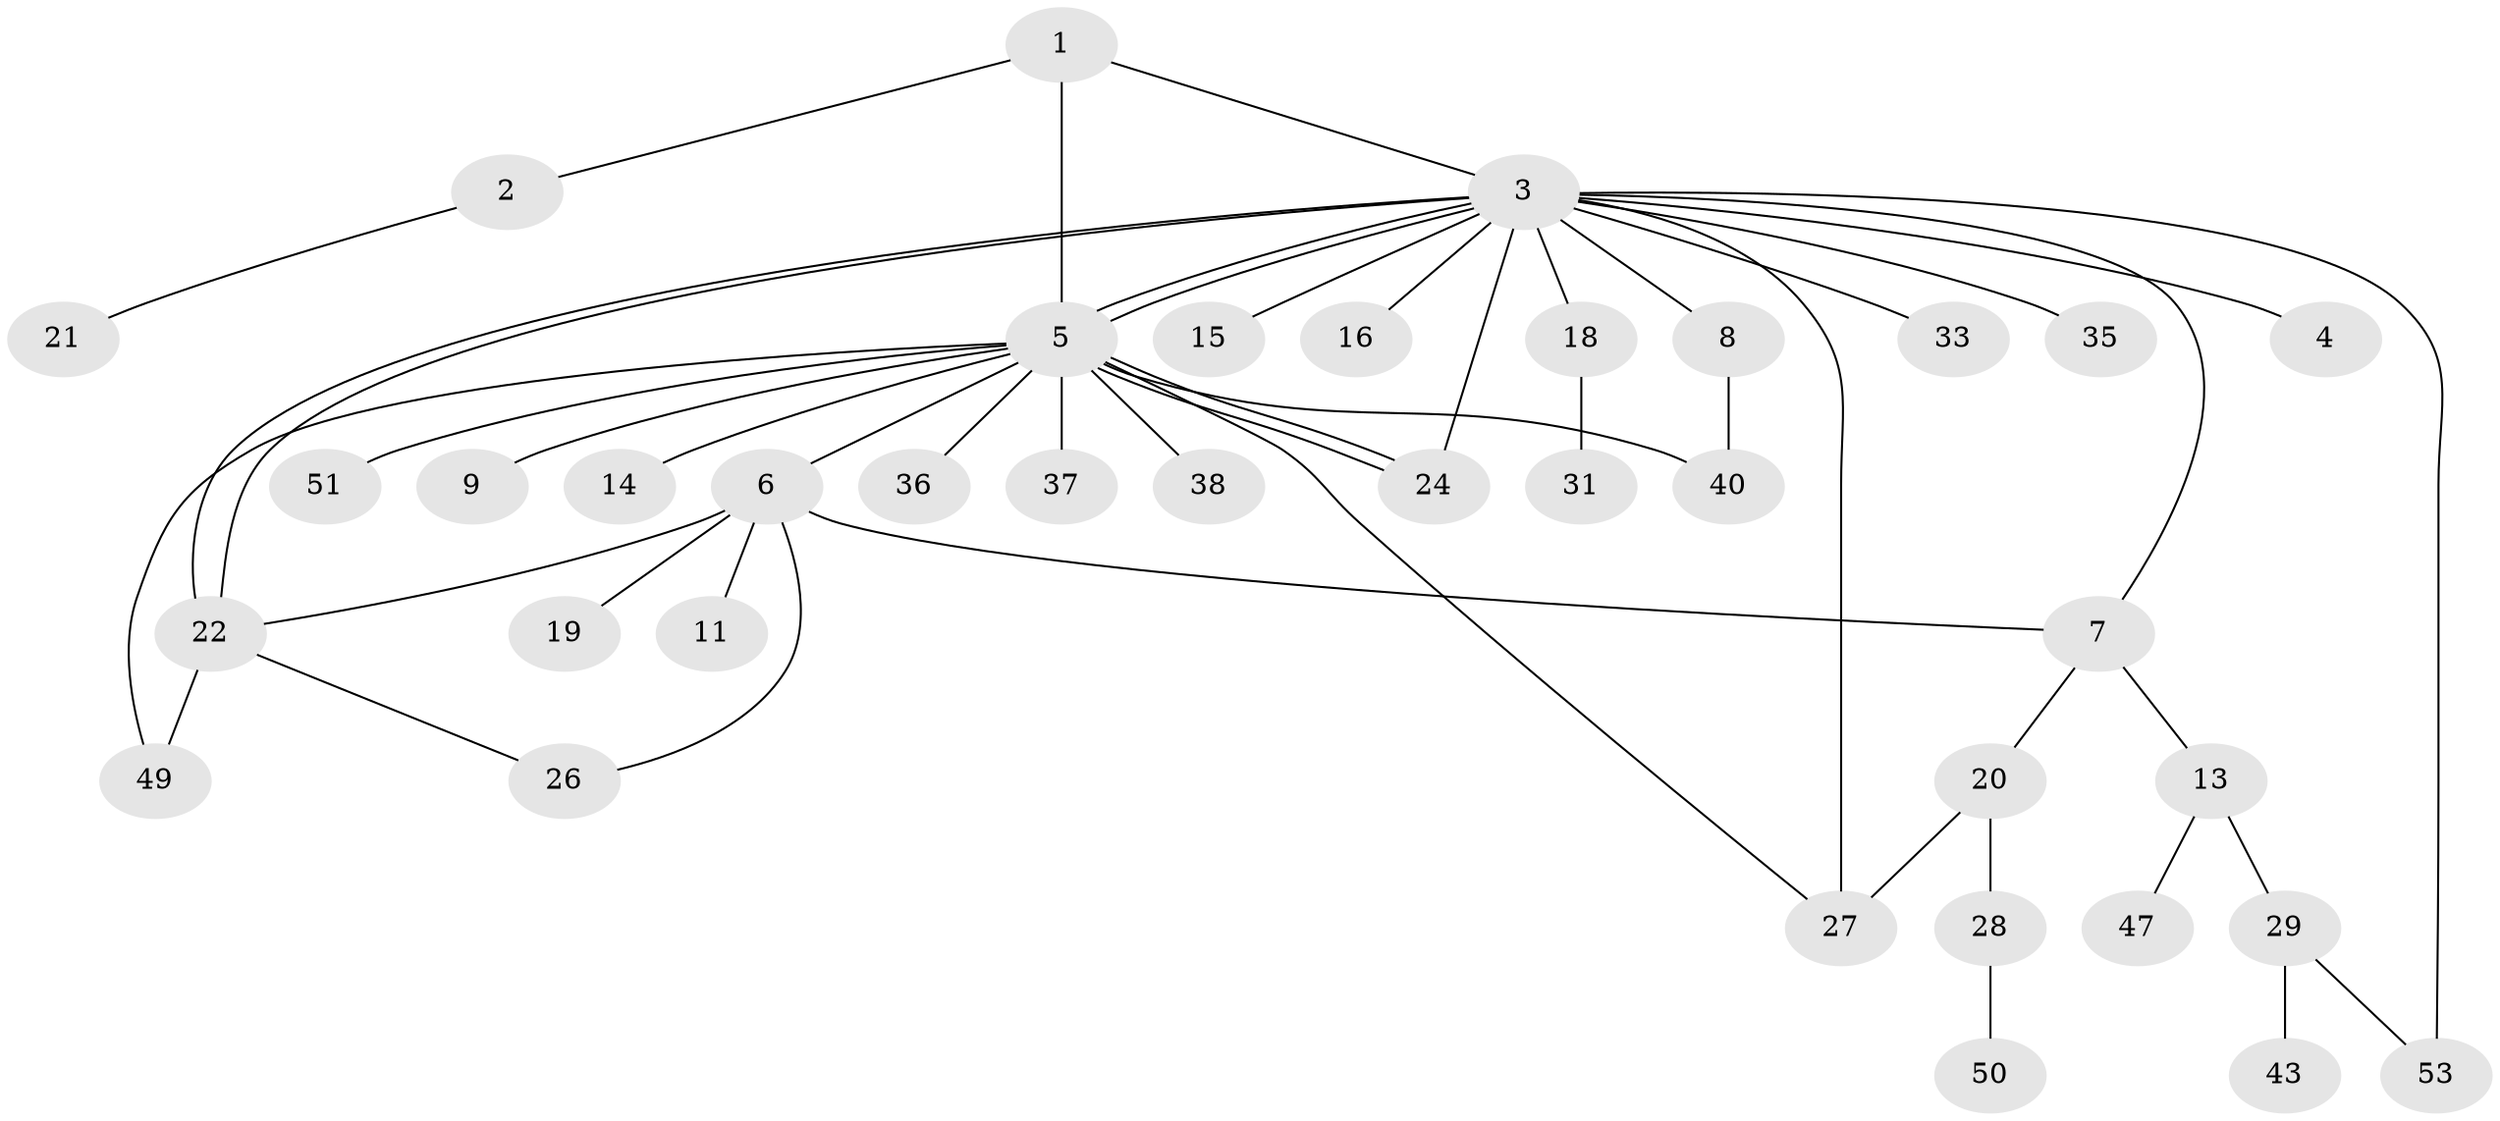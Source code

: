 // original degree distribution, {3: 0.18518518518518517, 15: 0.018518518518518517, 1: 0.3888888888888889, 16: 0.018518518518518517, 6: 0.018518518518518517, 4: 0.09259259259259259, 2: 0.2777777777777778}
// Generated by graph-tools (version 1.1) at 2025/11/02/27/25 16:11:10]
// undirected, 37 vertices, 49 edges
graph export_dot {
graph [start="1"]
  node [color=gray90,style=filled];
  1;
  2 [super="+39"];
  3 [super="+46"];
  4;
  5 [super="+12"];
  6 [super="+10"];
  7 [super="+45"];
  8 [super="+23"];
  9;
  11;
  13 [super="+17"];
  14 [super="+52"];
  15;
  16;
  18;
  19;
  20 [super="+25"];
  21;
  22 [super="+41"];
  24 [super="+32"];
  26;
  27 [super="+30"];
  28 [super="+42"];
  29 [super="+48"];
  31 [super="+34"];
  33;
  35;
  36;
  37;
  38;
  40 [super="+44"];
  43;
  47;
  49 [super="+54"];
  50;
  51;
  53;
  1 -- 2;
  1 -- 3;
  1 -- 5;
  2 -- 21;
  3 -- 4;
  3 -- 5;
  3 -- 5;
  3 -- 8;
  3 -- 15;
  3 -- 16;
  3 -- 18;
  3 -- 22;
  3 -- 22;
  3 -- 33;
  3 -- 35;
  3 -- 27;
  3 -- 53;
  3 -- 24;
  3 -- 7;
  5 -- 6;
  5 -- 9;
  5 -- 14;
  5 -- 24 [weight=2];
  5 -- 24;
  5 -- 27;
  5 -- 37;
  5 -- 38;
  5 -- 40;
  5 -- 51;
  5 -- 36;
  5 -- 49;
  6 -- 7;
  6 -- 11;
  6 -- 19;
  6 -- 26;
  6 -- 22;
  7 -- 13;
  7 -- 20;
  8 -- 40 [weight=2];
  13 -- 47;
  13 -- 29 [weight=2];
  18 -- 31;
  20 -- 27;
  20 -- 28;
  22 -- 49;
  22 -- 26;
  28 -- 50;
  29 -- 43;
  29 -- 53;
}
